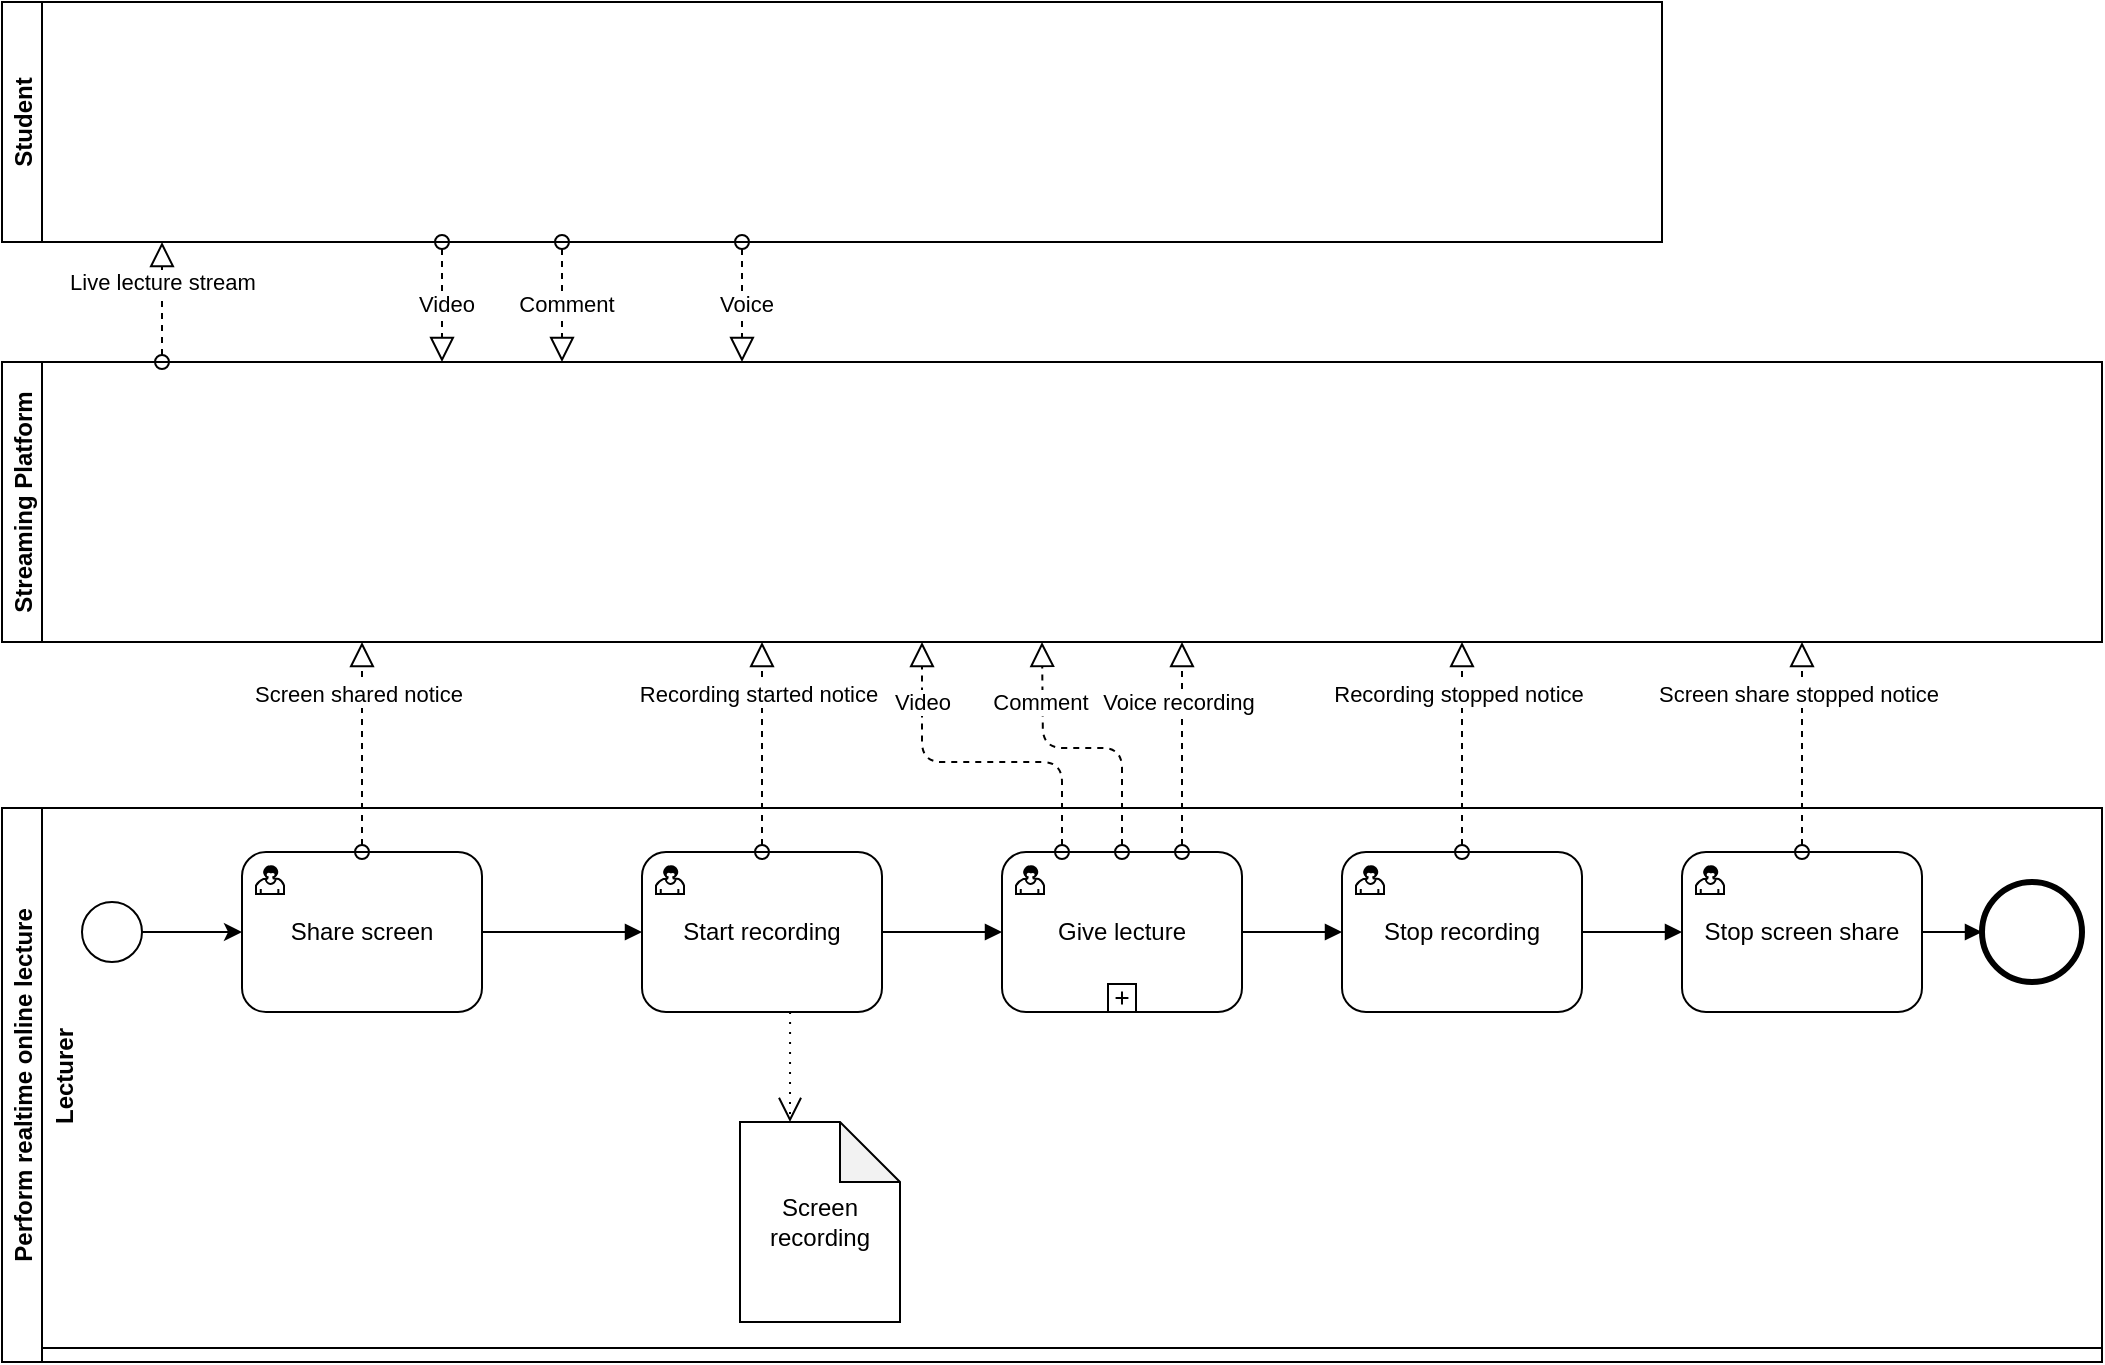 <mxfile version="13.7.9" type="github">
  <diagram name="Page-1" id="2a216829-ef6e-dabb-86c1-c78162f3ba2b">
    <mxGraphModel dx="1426" dy="754" grid="1" gridSize="10" guides="1" tooltips="1" connect="1" arrows="1" fold="1" page="1" pageScale="1" pageWidth="1169" pageHeight="827" background="#ffffff" math="0" shadow="0">
      <root>
        <mxCell id="0" />
        <mxCell id="1" parent="0" />
        <mxCell id="E2MfJ3g03w7xL6Gh8cpz-1" value="Student" style="swimlane;startSize=20;horizontal=0;" vertex="1" parent="1">
          <mxGeometry x="200" y="10" width="830" height="120" as="geometry" />
        </mxCell>
        <mxCell id="E2MfJ3g03w7xL6Gh8cpz-3" value="Streaming Platform" style="swimlane;startSize=20;horizontal=0;" vertex="1" parent="1">
          <mxGeometry x="200" y="190" width="1050" height="140" as="geometry" />
        </mxCell>
        <mxCell id="E2MfJ3g03w7xL6Gh8cpz-5" value="Perform realtime online lecture" style="swimlane;startSize=20;horizontal=0;" vertex="1" parent="1">
          <mxGeometry x="200" y="413" width="1050" height="277" as="geometry" />
        </mxCell>
        <mxCell id="E2MfJ3g03w7xL6Gh8cpz-12" value="Lecturer" style="swimlane;html=1;horizontal=0;swimlaneLine=0;" vertex="1" parent="E2MfJ3g03w7xL6Gh8cpz-5">
          <mxGeometry x="20" width="1030" height="270" as="geometry" />
        </mxCell>
        <mxCell id="E2MfJ3g03w7xL6Gh8cpz-27" style="edgeStyle=orthogonalEdgeStyle;rounded=0;orthogonalLoop=1;jettySize=auto;html=1;entryX=0;entryY=0.5;entryDx=0;entryDy=0;startArrow=none;startFill=0;endArrow=block;endFill=1;" edge="1" parent="E2MfJ3g03w7xL6Gh8cpz-12" source="E2MfJ3g03w7xL6Gh8cpz-9" target="E2MfJ3g03w7xL6Gh8cpz-24">
          <mxGeometry relative="1" as="geometry" />
        </mxCell>
        <mxCell id="E2MfJ3g03w7xL6Gh8cpz-9" value="Start recording" style="html=1;whiteSpace=wrap;rounded=1;dropTarget=0;" vertex="1" parent="E2MfJ3g03w7xL6Gh8cpz-12">
          <mxGeometry x="300" y="22" width="120" height="80" as="geometry" />
        </mxCell>
        <mxCell id="E2MfJ3g03w7xL6Gh8cpz-10" value="" style="html=1;shape=mxgraph.bpmn.user_task;outlineConnect=0;" vertex="1" parent="E2MfJ3g03w7xL6Gh8cpz-9">
          <mxGeometry width="14" height="14" relative="1" as="geometry">
            <mxPoint x="7" y="7" as="offset" />
          </mxGeometry>
        </mxCell>
        <mxCell id="E2MfJ3g03w7xL6Gh8cpz-13" style="edgeStyle=orthogonalEdgeStyle;rounded=0;orthogonalLoop=1;jettySize=auto;html=1;entryX=0;entryY=0.5;entryDx=0;entryDy=0;" edge="1" parent="E2MfJ3g03w7xL6Gh8cpz-12" source="E2MfJ3g03w7xL6Gh8cpz-8" target="E2MfJ3g03w7xL6Gh8cpz-30">
          <mxGeometry relative="1" as="geometry">
            <mxPoint x="130" y="62" as="targetPoint" />
          </mxGeometry>
        </mxCell>
        <mxCell id="E2MfJ3g03w7xL6Gh8cpz-8" value="" style="shape=mxgraph.bpmn.shape;html=1;verticalLabelPosition=bottom;labelBackgroundColor=#ffffff;verticalAlign=top;align=center;perimeter=ellipsePerimeter;outlineConnect=0;outline=standard;symbol=general;" vertex="1" parent="E2MfJ3g03w7xL6Gh8cpz-12">
          <mxGeometry x="20" y="47" width="30" height="30" as="geometry" />
        </mxCell>
        <mxCell id="E2MfJ3g03w7xL6Gh8cpz-19" value="Screen recording" style="shape=note;whiteSpace=wrap;html=1;backgroundOutline=1;darkOpacity=0.05;" vertex="1" parent="E2MfJ3g03w7xL6Gh8cpz-12">
          <mxGeometry x="349" y="157" width="80" height="100" as="geometry" />
        </mxCell>
        <mxCell id="E2MfJ3g03w7xL6Gh8cpz-20" value="" style="startArrow=none;startFill=0;startSize=7;endArrow=open;endFill=0;endSize=10;dashed=1;html=1;exitX=0.617;exitY=1;exitDx=0;exitDy=0;entryX=0;entryY=0;entryDx=25;entryDy=0;entryPerimeter=0;edgeStyle=orthogonalEdgeStyle;dashPattern=1 4;exitPerimeter=0;" edge="1" parent="E2MfJ3g03w7xL6Gh8cpz-12" source="E2MfJ3g03w7xL6Gh8cpz-9" target="E2MfJ3g03w7xL6Gh8cpz-19">
          <mxGeometry width="100" relative="1" as="geometry">
            <mxPoint x="200" y="32" as="sourcePoint" />
            <mxPoint x="200" y="-74" as="targetPoint" />
          </mxGeometry>
        </mxCell>
        <mxCell id="E2MfJ3g03w7xL6Gh8cpz-36" style="edgeStyle=orthogonalEdgeStyle;rounded=0;orthogonalLoop=1;jettySize=auto;html=1;startArrow=none;startFill=0;endArrow=block;endFill=1;exitX=1;exitY=0.5;exitDx=0;exitDy=0;entryX=0;entryY=0.5;entryDx=0;entryDy=0;" edge="1" parent="E2MfJ3g03w7xL6Gh8cpz-12" source="E2MfJ3g03w7xL6Gh8cpz-24" target="E2MfJ3g03w7xL6Gh8cpz-37">
          <mxGeometry relative="1" as="geometry">
            <mxPoint x="640" y="62" as="targetPoint" />
          </mxGeometry>
        </mxCell>
        <mxCell id="E2MfJ3g03w7xL6Gh8cpz-24" value="Give lecture" style="html=1;whiteSpace=wrap;rounded=1;dropTarget=0;" vertex="1" parent="E2MfJ3g03w7xL6Gh8cpz-12">
          <mxGeometry x="480" y="22" width="120" height="80" as="geometry" />
        </mxCell>
        <mxCell id="E2MfJ3g03w7xL6Gh8cpz-25" value="" style="html=1;shape=mxgraph.bpmn.user_task;outlineConnect=0;" vertex="1" parent="E2MfJ3g03w7xL6Gh8cpz-24">
          <mxGeometry width="14" height="14" relative="1" as="geometry">
            <mxPoint x="7" y="7" as="offset" />
          </mxGeometry>
        </mxCell>
        <mxCell id="E2MfJ3g03w7xL6Gh8cpz-26" value="" style="html=1;shape=plus;outlineConnect=0;" vertex="1" parent="E2MfJ3g03w7xL6Gh8cpz-24">
          <mxGeometry x="0.5" y="1" width="14" height="14" relative="1" as="geometry">
            <mxPoint x="-7" y="-14" as="offset" />
          </mxGeometry>
        </mxCell>
        <mxCell id="E2MfJ3g03w7xL6Gh8cpz-32" style="edgeStyle=orthogonalEdgeStyle;rounded=0;orthogonalLoop=1;jettySize=auto;html=1;entryX=0;entryY=0.5;entryDx=0;entryDy=0;startArrow=none;startFill=0;endArrow=block;endFill=1;" edge="1" parent="E2MfJ3g03w7xL6Gh8cpz-12" source="E2MfJ3g03w7xL6Gh8cpz-30" target="E2MfJ3g03w7xL6Gh8cpz-9">
          <mxGeometry relative="1" as="geometry" />
        </mxCell>
        <mxCell id="E2MfJ3g03w7xL6Gh8cpz-30" value="Share screen" style="html=1;whiteSpace=wrap;rounded=1;dropTarget=0;" vertex="1" parent="E2MfJ3g03w7xL6Gh8cpz-12">
          <mxGeometry x="100" y="22" width="120" height="80" as="geometry" />
        </mxCell>
        <mxCell id="E2MfJ3g03w7xL6Gh8cpz-31" value="" style="html=1;shape=mxgraph.bpmn.user_task;outlineConnect=0;" vertex="1" parent="E2MfJ3g03w7xL6Gh8cpz-30">
          <mxGeometry width="14" height="14" relative="1" as="geometry">
            <mxPoint x="7" y="7" as="offset" />
          </mxGeometry>
        </mxCell>
        <mxCell id="E2MfJ3g03w7xL6Gh8cpz-35" value="" style="shape=mxgraph.bpmn.shape;html=1;verticalLabelPosition=bottom;labelBackgroundColor=#ffffff;verticalAlign=top;align=center;perimeter=ellipsePerimeter;outlineConnect=0;outline=end;symbol=general;" vertex="1" parent="E2MfJ3g03w7xL6Gh8cpz-12">
          <mxGeometry x="970" y="37" width="50" height="50" as="geometry" />
        </mxCell>
        <mxCell id="E2MfJ3g03w7xL6Gh8cpz-51" style="edgeStyle=orthogonalEdgeStyle;rounded=0;orthogonalLoop=1;jettySize=auto;html=1;startArrow=none;startFill=0;endArrow=block;endFill=1;entryX=0;entryY=0.5;entryDx=0;entryDy=0;" edge="1" parent="E2MfJ3g03w7xL6Gh8cpz-12" source="E2MfJ3g03w7xL6Gh8cpz-37" target="E2MfJ3g03w7xL6Gh8cpz-54">
          <mxGeometry relative="1" as="geometry">
            <mxPoint x="810" y="62" as="targetPoint" />
          </mxGeometry>
        </mxCell>
        <mxCell id="E2MfJ3g03w7xL6Gh8cpz-37" value="Stop recording" style="html=1;whiteSpace=wrap;rounded=1;dropTarget=0;" vertex="1" parent="E2MfJ3g03w7xL6Gh8cpz-12">
          <mxGeometry x="650" y="22" width="120" height="80" as="geometry" />
        </mxCell>
        <mxCell id="E2MfJ3g03w7xL6Gh8cpz-38" value="" style="html=1;shape=mxgraph.bpmn.user_task;outlineConnect=0;" vertex="1" parent="E2MfJ3g03w7xL6Gh8cpz-37">
          <mxGeometry width="14" height="14" relative="1" as="geometry">
            <mxPoint x="7" y="7" as="offset" />
          </mxGeometry>
        </mxCell>
        <mxCell id="E2MfJ3g03w7xL6Gh8cpz-58" style="edgeStyle=orthogonalEdgeStyle;rounded=0;orthogonalLoop=1;jettySize=auto;html=1;entryX=0;entryY=0.5;entryDx=0;entryDy=0;startArrow=none;startFill=0;endArrow=block;endFill=1;" edge="1" parent="E2MfJ3g03w7xL6Gh8cpz-12" source="E2MfJ3g03w7xL6Gh8cpz-54" target="E2MfJ3g03w7xL6Gh8cpz-35">
          <mxGeometry relative="1" as="geometry" />
        </mxCell>
        <mxCell id="E2MfJ3g03w7xL6Gh8cpz-54" value="Stop screen share" style="html=1;whiteSpace=wrap;rounded=1;dropTarget=0;" vertex="1" parent="E2MfJ3g03w7xL6Gh8cpz-12">
          <mxGeometry x="820" y="22" width="120" height="80" as="geometry" />
        </mxCell>
        <mxCell id="E2MfJ3g03w7xL6Gh8cpz-55" value="" style="html=1;shape=mxgraph.bpmn.user_task;outlineConnect=0;" vertex="1" parent="E2MfJ3g03w7xL6Gh8cpz-54">
          <mxGeometry width="14" height="14" relative="1" as="geometry">
            <mxPoint x="7" y="7" as="offset" />
          </mxGeometry>
        </mxCell>
        <mxCell id="E2MfJ3g03w7xL6Gh8cpz-14" value="" style="startArrow=oval;startFill=0;startSize=7;endArrow=block;endFill=0;endSize=10;dashed=1;html=1;exitX=0.5;exitY=0;exitDx=0;exitDy=0;" edge="1" parent="1" source="E2MfJ3g03w7xL6Gh8cpz-9">
          <mxGeometry width="100" relative="1" as="geometry">
            <mxPoint x="30" y="330" as="sourcePoint" />
            <mxPoint x="580" y="330" as="targetPoint" />
          </mxGeometry>
        </mxCell>
        <mxCell id="E2MfJ3g03w7xL6Gh8cpz-15" value="Recording started notice" style="edgeLabel;html=1;align=center;verticalAlign=middle;resizable=0;points=[];" vertex="1" connectable="0" parent="E2MfJ3g03w7xL6Gh8cpz-14">
          <mxGeometry x="0.509" y="2" relative="1" as="geometry">
            <mxPoint as="offset" />
          </mxGeometry>
        </mxCell>
        <mxCell id="E2MfJ3g03w7xL6Gh8cpz-28" value="" style="startArrow=oval;startFill=0;startSize=7;endArrow=block;endFill=0;endSize=10;dashed=1;html=1;exitX=0.5;exitY=0;exitDx=0;exitDy=0;edgeStyle=orthogonalEdgeStyle;" edge="1" parent="1" source="E2MfJ3g03w7xL6Gh8cpz-24">
          <mxGeometry width="100" relative="1" as="geometry">
            <mxPoint x="420" y="445" as="sourcePoint" />
            <mxPoint x="720" y="330" as="targetPoint" />
          </mxGeometry>
        </mxCell>
        <mxCell id="E2MfJ3g03w7xL6Gh8cpz-29" value="Comment" style="edgeLabel;html=1;align=center;verticalAlign=middle;resizable=0;points=[];" vertex="1" connectable="0" parent="E2MfJ3g03w7xL6Gh8cpz-28">
          <mxGeometry x="0.509" y="2" relative="1" as="geometry">
            <mxPoint y="-5.29" as="offset" />
          </mxGeometry>
        </mxCell>
        <mxCell id="E2MfJ3g03w7xL6Gh8cpz-33" value="" style="startArrow=oval;startFill=0;startSize=7;endArrow=block;endFill=0;endSize=10;dashed=1;html=1;exitX=0.75;exitY=0;exitDx=0;exitDy=0;" edge="1" parent="1" source="E2MfJ3g03w7xL6Gh8cpz-24">
          <mxGeometry width="100" relative="1" as="geometry">
            <mxPoint x="740" y="445" as="sourcePoint" />
            <mxPoint x="790" y="330" as="targetPoint" />
          </mxGeometry>
        </mxCell>
        <mxCell id="E2MfJ3g03w7xL6Gh8cpz-34" value="Voice recording" style="edgeLabel;html=1;align=center;verticalAlign=middle;resizable=0;points=[];" vertex="1" connectable="0" parent="E2MfJ3g03w7xL6Gh8cpz-33">
          <mxGeometry x="0.509" y="2" relative="1" as="geometry">
            <mxPoint y="4" as="offset" />
          </mxGeometry>
        </mxCell>
        <mxCell id="E2MfJ3g03w7xL6Gh8cpz-39" value="" style="startArrow=oval;startFill=0;startSize=7;endArrow=block;endFill=0;endSize=10;dashed=1;html=1;exitX=0.5;exitY=0;exitDx=0;exitDy=0;" edge="1" parent="1" source="E2MfJ3g03w7xL6Gh8cpz-30">
          <mxGeometry width="100" relative="1" as="geometry">
            <mxPoint x="590" y="445" as="sourcePoint" />
            <mxPoint x="380" y="330" as="targetPoint" />
          </mxGeometry>
        </mxCell>
        <mxCell id="E2MfJ3g03w7xL6Gh8cpz-40" value="Screen shared notice" style="edgeLabel;html=1;align=center;verticalAlign=middle;resizable=0;points=[];" vertex="1" connectable="0" parent="E2MfJ3g03w7xL6Gh8cpz-39">
          <mxGeometry x="0.509" y="2" relative="1" as="geometry">
            <mxPoint as="offset" />
          </mxGeometry>
        </mxCell>
        <mxCell id="E2MfJ3g03w7xL6Gh8cpz-41" value="" style="startArrow=oval;startFill=0;startSize=7;endArrow=block;endFill=0;endSize=10;dashed=1;html=1;" edge="1" parent="1">
          <mxGeometry width="100" relative="1" as="geometry">
            <mxPoint x="480" y="130" as="sourcePoint" />
            <mxPoint x="480" y="190" as="targetPoint" />
          </mxGeometry>
        </mxCell>
        <mxCell id="E2MfJ3g03w7xL6Gh8cpz-42" value="Comment" style="edgeLabel;html=1;align=center;verticalAlign=middle;resizable=0;points=[];" vertex="1" connectable="0" parent="E2MfJ3g03w7xL6Gh8cpz-41">
          <mxGeometry x="0.509" y="2" relative="1" as="geometry">
            <mxPoint y="-15" as="offset" />
          </mxGeometry>
        </mxCell>
        <mxCell id="E2MfJ3g03w7xL6Gh8cpz-43" value="" style="startArrow=oval;startFill=0;startSize=7;endArrow=block;endFill=0;endSize=10;dashed=1;html=1;" edge="1" parent="1">
          <mxGeometry width="100" relative="1" as="geometry">
            <mxPoint x="570" y="130" as="sourcePoint" />
            <mxPoint x="570" y="190" as="targetPoint" />
          </mxGeometry>
        </mxCell>
        <mxCell id="E2MfJ3g03w7xL6Gh8cpz-44" value="Voice" style="edgeLabel;html=1;align=center;verticalAlign=middle;resizable=0;points=[];" vertex="1" connectable="0" parent="E2MfJ3g03w7xL6Gh8cpz-43">
          <mxGeometry x="0.509" y="2" relative="1" as="geometry">
            <mxPoint y="-15" as="offset" />
          </mxGeometry>
        </mxCell>
        <mxCell id="E2MfJ3g03w7xL6Gh8cpz-47" value="" style="startArrow=oval;startFill=0;startSize=7;endArrow=block;endFill=0;endSize=10;dashed=1;html=1;" edge="1" parent="1">
          <mxGeometry width="100" relative="1" as="geometry">
            <mxPoint x="280" y="190" as="sourcePoint" />
            <mxPoint x="280" y="130" as="targetPoint" />
          </mxGeometry>
        </mxCell>
        <mxCell id="E2MfJ3g03w7xL6Gh8cpz-48" value="Live lecture stream" style="edgeLabel;html=1;align=center;verticalAlign=middle;resizable=0;points=[];" vertex="1" connectable="0" parent="E2MfJ3g03w7xL6Gh8cpz-47">
          <mxGeometry x="0.509" y="2" relative="1" as="geometry">
            <mxPoint x="2" y="5" as="offset" />
          </mxGeometry>
        </mxCell>
        <mxCell id="E2MfJ3g03w7xL6Gh8cpz-52" value="" style="startArrow=oval;startFill=0;startSize=7;endArrow=block;endFill=0;endSize=10;dashed=1;html=1;exitX=0.5;exitY=0;exitDx=0;exitDy=0;" edge="1" parent="1" source="E2MfJ3g03w7xL6Gh8cpz-37">
          <mxGeometry width="100" relative="1" as="geometry">
            <mxPoint x="390" y="445" as="sourcePoint" />
            <mxPoint x="930" y="330" as="targetPoint" />
          </mxGeometry>
        </mxCell>
        <mxCell id="E2MfJ3g03w7xL6Gh8cpz-53" value="Recording stopped notice" style="edgeLabel;html=1;align=center;verticalAlign=middle;resizable=0;points=[];" vertex="1" connectable="0" parent="E2MfJ3g03w7xL6Gh8cpz-52">
          <mxGeometry x="0.509" y="2" relative="1" as="geometry">
            <mxPoint as="offset" />
          </mxGeometry>
        </mxCell>
        <mxCell id="E2MfJ3g03w7xL6Gh8cpz-56" value="" style="startArrow=oval;startFill=0;startSize=7;endArrow=block;endFill=0;endSize=10;dashed=1;html=1;exitX=0.5;exitY=0;exitDx=0;exitDy=0;" edge="1" parent="1" source="E2MfJ3g03w7xL6Gh8cpz-54">
          <mxGeometry width="100" relative="1" as="geometry">
            <mxPoint x="940" y="445" as="sourcePoint" />
            <mxPoint x="1100" y="330" as="targetPoint" />
          </mxGeometry>
        </mxCell>
        <mxCell id="E2MfJ3g03w7xL6Gh8cpz-57" value="Screen share stopped notice" style="edgeLabel;html=1;align=center;verticalAlign=middle;resizable=0;points=[];" vertex="1" connectable="0" parent="E2MfJ3g03w7xL6Gh8cpz-56">
          <mxGeometry x="0.509" y="2" relative="1" as="geometry">
            <mxPoint as="offset" />
          </mxGeometry>
        </mxCell>
        <mxCell id="E2MfJ3g03w7xL6Gh8cpz-59" value="" style="startArrow=oval;startFill=0;startSize=7;endArrow=block;endFill=0;endSize=10;dashed=1;html=1;" edge="1" parent="1">
          <mxGeometry width="100" relative="1" as="geometry">
            <mxPoint x="420" y="130" as="sourcePoint" />
            <mxPoint x="420" y="190" as="targetPoint" />
          </mxGeometry>
        </mxCell>
        <mxCell id="E2MfJ3g03w7xL6Gh8cpz-60" value="Video" style="edgeLabel;html=1;align=center;verticalAlign=middle;resizable=0;points=[];" vertex="1" connectable="0" parent="E2MfJ3g03w7xL6Gh8cpz-59">
          <mxGeometry x="0.509" y="2" relative="1" as="geometry">
            <mxPoint y="-15" as="offset" />
          </mxGeometry>
        </mxCell>
        <mxCell id="E2MfJ3g03w7xL6Gh8cpz-61" value="" style="startArrow=oval;startFill=0;startSize=7;endArrow=block;endFill=0;endSize=10;dashed=1;html=1;exitX=0.25;exitY=0;exitDx=0;exitDy=0;edgeStyle=orthogonalEdgeStyle;" edge="1" parent="1" source="E2MfJ3g03w7xL6Gh8cpz-24">
          <mxGeometry width="100" relative="1" as="geometry">
            <mxPoint x="670" y="340" as="sourcePoint" />
            <mxPoint x="660" y="330" as="targetPoint" />
            <Array as="points">
              <mxPoint x="730" y="390" />
              <mxPoint x="660" y="390" />
            </Array>
          </mxGeometry>
        </mxCell>
        <mxCell id="E2MfJ3g03w7xL6Gh8cpz-62" value="Video" style="edgeLabel;html=1;align=center;verticalAlign=middle;resizable=0;points=[];" vertex="1" connectable="0" parent="E2MfJ3g03w7xL6Gh8cpz-61">
          <mxGeometry x="-0.113" y="1" relative="1" as="geometry">
            <mxPoint x="-37.29" y="-31.03" as="offset" />
          </mxGeometry>
        </mxCell>
      </root>
    </mxGraphModel>
  </diagram>
</mxfile>
